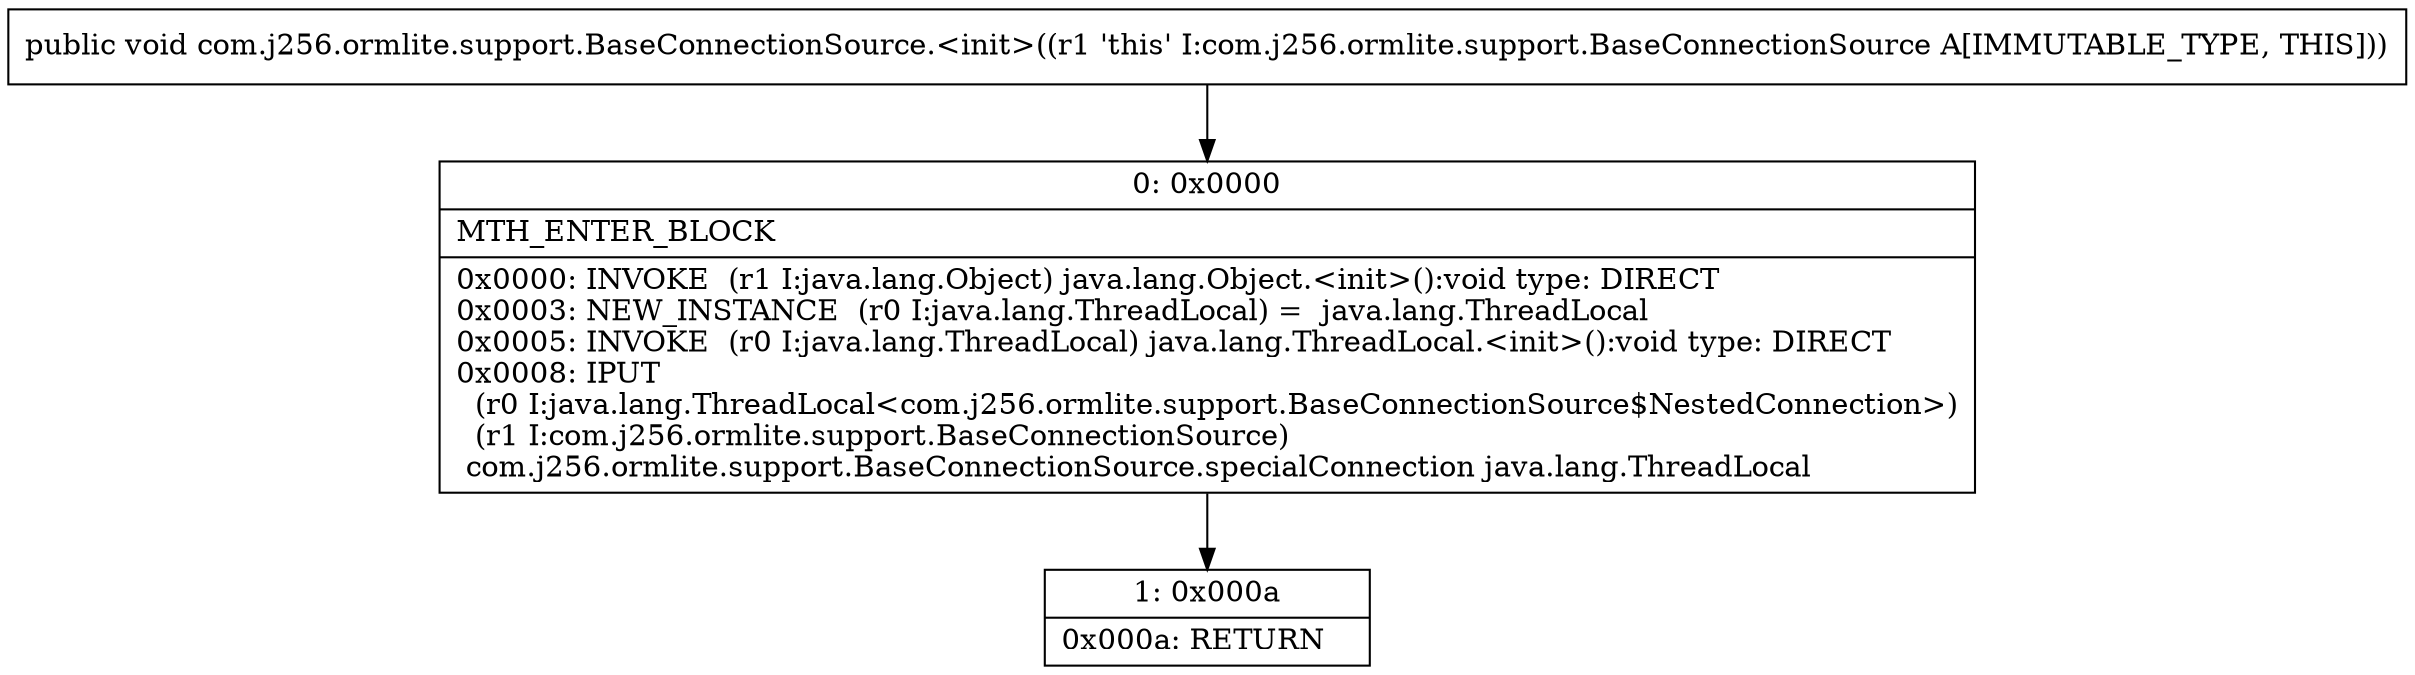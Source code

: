 digraph "CFG forcom.j256.ormlite.support.BaseConnectionSource.\<init\>()V" {
Node_0 [shape=record,label="{0\:\ 0x0000|MTH_ENTER_BLOCK\l|0x0000: INVOKE  (r1 I:java.lang.Object) java.lang.Object.\<init\>():void type: DIRECT \l0x0003: NEW_INSTANCE  (r0 I:java.lang.ThreadLocal) =  java.lang.ThreadLocal \l0x0005: INVOKE  (r0 I:java.lang.ThreadLocal) java.lang.ThreadLocal.\<init\>():void type: DIRECT \l0x0008: IPUT  \l  (r0 I:java.lang.ThreadLocal\<com.j256.ormlite.support.BaseConnectionSource$NestedConnection\>)\l  (r1 I:com.j256.ormlite.support.BaseConnectionSource)\l com.j256.ormlite.support.BaseConnectionSource.specialConnection java.lang.ThreadLocal \l}"];
Node_1 [shape=record,label="{1\:\ 0x000a|0x000a: RETURN   \l}"];
MethodNode[shape=record,label="{public void com.j256.ormlite.support.BaseConnectionSource.\<init\>((r1 'this' I:com.j256.ormlite.support.BaseConnectionSource A[IMMUTABLE_TYPE, THIS])) }"];
MethodNode -> Node_0;
Node_0 -> Node_1;
}

